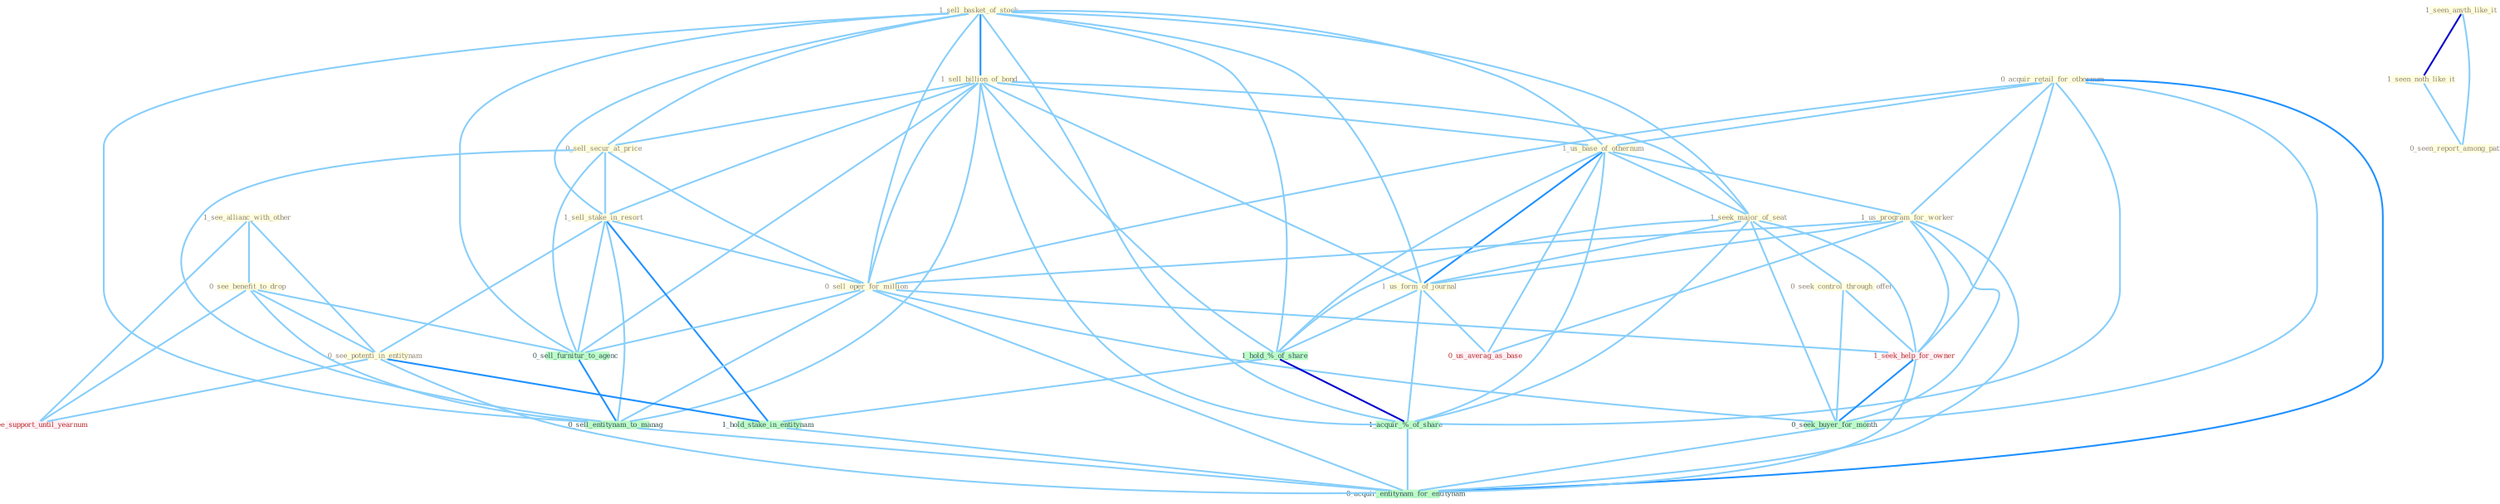 Graph G{ 
    node
    [shape=polygon,style=filled,width=.5,height=.06,color="#BDFCC9",fixedsize=true,fontsize=4,
    fontcolor="#2f4f4f"];
    {node
    [color="#ffffe0", fontcolor="#8b7d6b"] "1_sell_basket_of_stock " "1_seen_anyth_like_it " "1_sell_billion_of_bond " "0_acquir_retail_for_othernum " "1_see_allianc_with_other " "1_us_base_of_othernum " "0_see_benefit_to_drop " "0_sell_secur_at_price " "1_us_program_for_worker " "1_sell_stake_in_resort " "0_sell_oper_for_million " "1_seek_major_of_seat " "0_seek_control_through_offer " "1_seen_noth_like_it " "0_seen_report_among_patient " "1_us_form_of_journal " "0_see_potenti_in_entitynam "}
{node [color="#fff0f5", fontcolor="#b22222"] "1_seek_help_for_owner " "1_see_support_until_yearnum " "0_us_averag_as_base "}
edge [color="#B0E2FF"];

	"1_sell_basket_of_stock " -- "1_sell_billion_of_bond " [w="2", color="#1e90ff" , len=0.8];
	"1_sell_basket_of_stock " -- "1_us_base_of_othernum " [w="1", color="#87cefa" ];
	"1_sell_basket_of_stock " -- "0_sell_secur_at_price " [w="1", color="#87cefa" ];
	"1_sell_basket_of_stock " -- "1_sell_stake_in_resort " [w="1", color="#87cefa" ];
	"1_sell_basket_of_stock " -- "0_sell_oper_for_million " [w="1", color="#87cefa" ];
	"1_sell_basket_of_stock " -- "1_seek_major_of_seat " [w="1", color="#87cefa" ];
	"1_sell_basket_of_stock " -- "1_us_form_of_journal " [w="1", color="#87cefa" ];
	"1_sell_basket_of_stock " -- "1_hold_%_of_share " [w="1", color="#87cefa" ];
	"1_sell_basket_of_stock " -- "1_acquir_%_of_share " [w="1", color="#87cefa" ];
	"1_sell_basket_of_stock " -- "0_sell_furnitur_to_agenc " [w="1", color="#87cefa" ];
	"1_sell_basket_of_stock " -- "0_sell_entitynam_to_manag " [w="1", color="#87cefa" ];
	"1_seen_anyth_like_it " -- "1_seen_noth_like_it " [w="3", color="#0000cd" , len=0.6];
	"1_seen_anyth_like_it " -- "0_seen_report_among_patient " [w="1", color="#87cefa" ];
	"1_sell_billion_of_bond " -- "1_us_base_of_othernum " [w="1", color="#87cefa" ];
	"1_sell_billion_of_bond " -- "0_sell_secur_at_price " [w="1", color="#87cefa" ];
	"1_sell_billion_of_bond " -- "1_sell_stake_in_resort " [w="1", color="#87cefa" ];
	"1_sell_billion_of_bond " -- "0_sell_oper_for_million " [w="1", color="#87cefa" ];
	"1_sell_billion_of_bond " -- "1_seek_major_of_seat " [w="1", color="#87cefa" ];
	"1_sell_billion_of_bond " -- "1_us_form_of_journal " [w="1", color="#87cefa" ];
	"1_sell_billion_of_bond " -- "1_hold_%_of_share " [w="1", color="#87cefa" ];
	"1_sell_billion_of_bond " -- "1_acquir_%_of_share " [w="1", color="#87cefa" ];
	"1_sell_billion_of_bond " -- "0_sell_furnitur_to_agenc " [w="1", color="#87cefa" ];
	"1_sell_billion_of_bond " -- "0_sell_entitynam_to_manag " [w="1", color="#87cefa" ];
	"0_acquir_retail_for_othernum " -- "1_us_base_of_othernum " [w="1", color="#87cefa" ];
	"0_acquir_retail_for_othernum " -- "1_us_program_for_worker " [w="1", color="#87cefa" ];
	"0_acquir_retail_for_othernum " -- "0_sell_oper_for_million " [w="1", color="#87cefa" ];
	"0_acquir_retail_for_othernum " -- "1_seek_help_for_owner " [w="1", color="#87cefa" ];
	"0_acquir_retail_for_othernum " -- "0_seek_buyer_for_month " [w="1", color="#87cefa" ];
	"0_acquir_retail_for_othernum " -- "1_acquir_%_of_share " [w="1", color="#87cefa" ];
	"0_acquir_retail_for_othernum " -- "0_acquir_entitynam_for_entitynam " [w="2", color="#1e90ff" , len=0.8];
	"1_see_allianc_with_other " -- "0_see_benefit_to_drop " [w="1", color="#87cefa" ];
	"1_see_allianc_with_other " -- "0_see_potenti_in_entitynam " [w="1", color="#87cefa" ];
	"1_see_allianc_with_other " -- "1_see_support_until_yearnum " [w="1", color="#87cefa" ];
	"1_us_base_of_othernum " -- "1_us_program_for_worker " [w="1", color="#87cefa" ];
	"1_us_base_of_othernum " -- "1_seek_major_of_seat " [w="1", color="#87cefa" ];
	"1_us_base_of_othernum " -- "1_us_form_of_journal " [w="2", color="#1e90ff" , len=0.8];
	"1_us_base_of_othernum " -- "1_hold_%_of_share " [w="1", color="#87cefa" ];
	"1_us_base_of_othernum " -- "1_acquir_%_of_share " [w="1", color="#87cefa" ];
	"1_us_base_of_othernum " -- "0_us_averag_as_base " [w="1", color="#87cefa" ];
	"0_see_benefit_to_drop " -- "0_see_potenti_in_entitynam " [w="1", color="#87cefa" ];
	"0_see_benefit_to_drop " -- "1_see_support_until_yearnum " [w="1", color="#87cefa" ];
	"0_see_benefit_to_drop " -- "0_sell_furnitur_to_agenc " [w="1", color="#87cefa" ];
	"0_see_benefit_to_drop " -- "0_sell_entitynam_to_manag " [w="1", color="#87cefa" ];
	"0_sell_secur_at_price " -- "1_sell_stake_in_resort " [w="1", color="#87cefa" ];
	"0_sell_secur_at_price " -- "0_sell_oper_for_million " [w="1", color="#87cefa" ];
	"0_sell_secur_at_price " -- "0_sell_furnitur_to_agenc " [w="1", color="#87cefa" ];
	"0_sell_secur_at_price " -- "0_sell_entitynam_to_manag " [w="1", color="#87cefa" ];
	"1_us_program_for_worker " -- "0_sell_oper_for_million " [w="1", color="#87cefa" ];
	"1_us_program_for_worker " -- "1_us_form_of_journal " [w="1", color="#87cefa" ];
	"1_us_program_for_worker " -- "1_seek_help_for_owner " [w="1", color="#87cefa" ];
	"1_us_program_for_worker " -- "0_seek_buyer_for_month " [w="1", color="#87cefa" ];
	"1_us_program_for_worker " -- "0_us_averag_as_base " [w="1", color="#87cefa" ];
	"1_us_program_for_worker " -- "0_acquir_entitynam_for_entitynam " [w="1", color="#87cefa" ];
	"1_sell_stake_in_resort " -- "0_sell_oper_for_million " [w="1", color="#87cefa" ];
	"1_sell_stake_in_resort " -- "0_see_potenti_in_entitynam " [w="1", color="#87cefa" ];
	"1_sell_stake_in_resort " -- "1_hold_stake_in_entitynam " [w="2", color="#1e90ff" , len=0.8];
	"1_sell_stake_in_resort " -- "0_sell_furnitur_to_agenc " [w="1", color="#87cefa" ];
	"1_sell_stake_in_resort " -- "0_sell_entitynam_to_manag " [w="1", color="#87cefa" ];
	"0_sell_oper_for_million " -- "1_seek_help_for_owner " [w="1", color="#87cefa" ];
	"0_sell_oper_for_million " -- "0_seek_buyer_for_month " [w="1", color="#87cefa" ];
	"0_sell_oper_for_million " -- "0_sell_furnitur_to_agenc " [w="1", color="#87cefa" ];
	"0_sell_oper_for_million " -- "0_sell_entitynam_to_manag " [w="1", color="#87cefa" ];
	"0_sell_oper_for_million " -- "0_acquir_entitynam_for_entitynam " [w="1", color="#87cefa" ];
	"1_seek_major_of_seat " -- "0_seek_control_through_offer " [w="1", color="#87cefa" ];
	"1_seek_major_of_seat " -- "1_us_form_of_journal " [w="1", color="#87cefa" ];
	"1_seek_major_of_seat " -- "1_hold_%_of_share " [w="1", color="#87cefa" ];
	"1_seek_major_of_seat " -- "1_seek_help_for_owner " [w="1", color="#87cefa" ];
	"1_seek_major_of_seat " -- "0_seek_buyer_for_month " [w="1", color="#87cefa" ];
	"1_seek_major_of_seat " -- "1_acquir_%_of_share " [w="1", color="#87cefa" ];
	"0_seek_control_through_offer " -- "1_seek_help_for_owner " [w="1", color="#87cefa" ];
	"0_seek_control_through_offer " -- "0_seek_buyer_for_month " [w="1", color="#87cefa" ];
	"1_seen_noth_like_it " -- "0_seen_report_among_patient " [w="1", color="#87cefa" ];
	"1_us_form_of_journal " -- "1_hold_%_of_share " [w="1", color="#87cefa" ];
	"1_us_form_of_journal " -- "1_acquir_%_of_share " [w="1", color="#87cefa" ];
	"1_us_form_of_journal " -- "0_us_averag_as_base " [w="1", color="#87cefa" ];
	"0_see_potenti_in_entitynam " -- "1_hold_stake_in_entitynam " [w="2", color="#1e90ff" , len=0.8];
	"0_see_potenti_in_entitynam " -- "1_see_support_until_yearnum " [w="1", color="#87cefa" ];
	"0_see_potenti_in_entitynam " -- "0_acquir_entitynam_for_entitynam " [w="1", color="#87cefa" ];
	"1_hold_%_of_share " -- "1_hold_stake_in_entitynam " [w="1", color="#87cefa" ];
	"1_hold_%_of_share " -- "1_acquir_%_of_share " [w="3", color="#0000cd" , len=0.6];
	"1_hold_stake_in_entitynam " -- "0_acquir_entitynam_for_entitynam " [w="1", color="#87cefa" ];
	"1_seek_help_for_owner " -- "0_seek_buyer_for_month " [w="2", color="#1e90ff" , len=0.8];
	"1_seek_help_for_owner " -- "0_acquir_entitynam_for_entitynam " [w="1", color="#87cefa" ];
	"0_seek_buyer_for_month " -- "0_acquir_entitynam_for_entitynam " [w="1", color="#87cefa" ];
	"1_acquir_%_of_share " -- "0_acquir_entitynam_for_entitynam " [w="1", color="#87cefa" ];
	"0_sell_furnitur_to_agenc " -- "0_sell_entitynam_to_manag " [w="2", color="#1e90ff" , len=0.8];
	"0_sell_entitynam_to_manag " -- "0_acquir_entitynam_for_entitynam " [w="1", color="#87cefa" ];
}